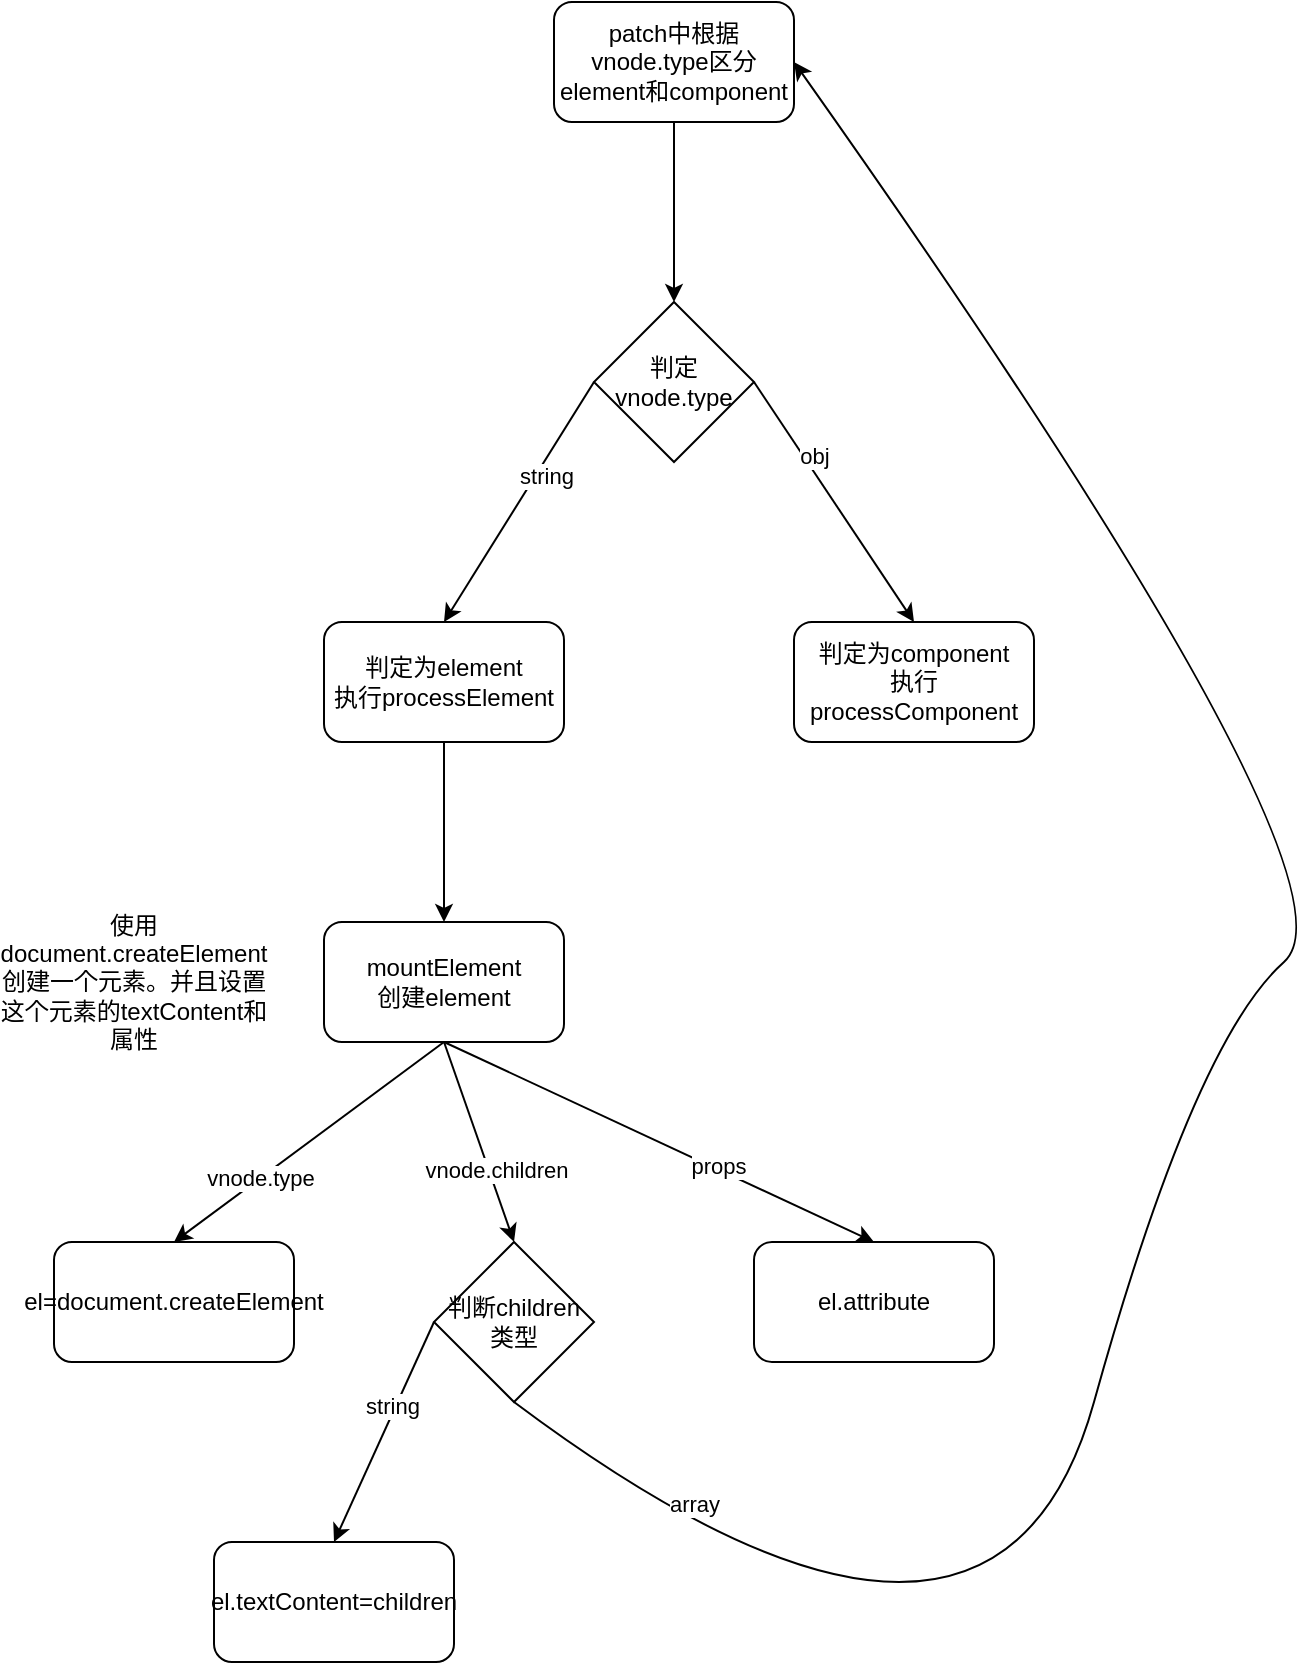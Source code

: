 <mxfile>
    <diagram id="uvuXFtKYoR4kUp4QJEmU" name="第 1 页">
        <mxGraphModel dx="1326" dy="932" grid="1" gridSize="10" guides="1" tooltips="1" connect="1" arrows="1" fold="1" page="1" pageScale="1" pageWidth="827" pageHeight="1169" math="0" shadow="0">
            <root>
                <mxCell id="0"/>
                <mxCell id="1" parent="0"/>
                <mxCell id="12" style="edgeStyle=none;html=1;exitX=0.5;exitY=1;exitDx=0;exitDy=0;entryX=0.5;entryY=0;entryDx=0;entryDy=0;" edge="1" parent="1" source="6" target="7">
                    <mxGeometry relative="1" as="geometry"/>
                </mxCell>
                <mxCell id="6" value="patch中根据vnode.type区分element和component" style="rounded=1;whiteSpace=wrap;html=1;" vertex="1" parent="1">
                    <mxGeometry x="280" y="150" width="120" height="60" as="geometry"/>
                </mxCell>
                <mxCell id="13" style="edgeStyle=none;html=1;exitX=0;exitY=0.5;exitDx=0;exitDy=0;entryX=0.5;entryY=0;entryDx=0;entryDy=0;" edge="1" parent="1" source="7" target="8">
                    <mxGeometry relative="1" as="geometry"/>
                </mxCell>
                <mxCell id="18" value="string" style="edgeLabel;html=1;align=center;verticalAlign=middle;resizable=0;points=[];" vertex="1" connectable="0" parent="13">
                    <mxGeometry x="-0.251" y="4" relative="1" as="geometry">
                        <mxPoint as="offset"/>
                    </mxGeometry>
                </mxCell>
                <mxCell id="14" style="edgeStyle=none;html=1;exitX=1;exitY=0.5;exitDx=0;exitDy=0;entryX=0.5;entryY=0;entryDx=0;entryDy=0;" edge="1" parent="1" source="7" target="9">
                    <mxGeometry relative="1" as="geometry"/>
                </mxCell>
                <mxCell id="19" value="obj" style="edgeLabel;html=1;align=center;verticalAlign=middle;resizable=0;points=[];" vertex="1" connectable="0" parent="14">
                    <mxGeometry x="-0.336" y="4" relative="1" as="geometry">
                        <mxPoint y="-1" as="offset"/>
                    </mxGeometry>
                </mxCell>
                <mxCell id="7" value="判定vnode.type" style="rhombus;whiteSpace=wrap;html=1;" vertex="1" parent="1">
                    <mxGeometry x="300" y="300" width="80" height="80" as="geometry"/>
                </mxCell>
                <mxCell id="15" style="edgeStyle=none;html=1;exitX=0.5;exitY=1;exitDx=0;exitDy=0;entryX=0.5;entryY=0;entryDx=0;entryDy=0;" edge="1" parent="1" source="8" target="10">
                    <mxGeometry relative="1" as="geometry"/>
                </mxCell>
                <mxCell id="8" value="判定为element&lt;br&gt;执行processElement" style="rounded=1;whiteSpace=wrap;html=1;" vertex="1" parent="1">
                    <mxGeometry x="165" y="460" width="120" height="60" as="geometry"/>
                </mxCell>
                <mxCell id="9" value="判定为component&lt;br&gt;执行processComponent" style="rounded=1;whiteSpace=wrap;html=1;" vertex="1" parent="1">
                    <mxGeometry x="400" y="460" width="120" height="60" as="geometry"/>
                </mxCell>
                <mxCell id="21" style="edgeStyle=none;html=1;exitX=0.5;exitY=1;exitDx=0;exitDy=0;entryX=0.5;entryY=0;entryDx=0;entryDy=0;" edge="1" parent="1" source="10" target="20">
                    <mxGeometry relative="1" as="geometry"/>
                </mxCell>
                <mxCell id="22" value="vnode.type" style="edgeLabel;html=1;align=center;verticalAlign=middle;resizable=0;points=[];" vertex="1" connectable="0" parent="21">
                    <mxGeometry x="0.362" y="-1" relative="1" as="geometry">
                        <mxPoint as="offset"/>
                    </mxGeometry>
                </mxCell>
                <mxCell id="24" style="edgeStyle=none;html=1;exitX=0.5;exitY=1;exitDx=0;exitDy=0;entryX=0.5;entryY=0;entryDx=0;entryDy=0;" edge="1" parent="1" source="10" target="29">
                    <mxGeometry relative="1" as="geometry"/>
                </mxCell>
                <mxCell id="25" value="vnode.children" style="edgeLabel;html=1;align=center;verticalAlign=middle;resizable=0;points=[];" vertex="1" connectable="0" parent="24">
                    <mxGeometry x="0.304" y="3" relative="1" as="geometry">
                        <mxPoint as="offset"/>
                    </mxGeometry>
                </mxCell>
                <mxCell id="27" style="edgeStyle=none;html=1;exitX=0.5;exitY=1;exitDx=0;exitDy=0;entryX=0.5;entryY=0;entryDx=0;entryDy=0;" edge="1" parent="1" source="10" target="26">
                    <mxGeometry relative="1" as="geometry"/>
                </mxCell>
                <mxCell id="28" value="props" style="edgeLabel;html=1;align=center;verticalAlign=middle;resizable=0;points=[];" vertex="1" connectable="0" parent="27">
                    <mxGeometry x="0.266" y="2" relative="1" as="geometry">
                        <mxPoint as="offset"/>
                    </mxGeometry>
                </mxCell>
                <mxCell id="10" value="mountElement&lt;br&gt;创建element" style="rounded=1;whiteSpace=wrap;html=1;" vertex="1" parent="1">
                    <mxGeometry x="165" y="610" width="120" height="60" as="geometry"/>
                </mxCell>
                <mxCell id="11" value="使用document.createElement&lt;br&gt;创建一个元素。并且设置这个元素的textContent和属性" style="text;html=1;strokeColor=none;fillColor=none;align=center;verticalAlign=middle;whiteSpace=wrap;rounded=0;" vertex="1" parent="1">
                    <mxGeometry x="40" y="625" width="60" height="30" as="geometry"/>
                </mxCell>
                <mxCell id="20" value="el=document.createElement" style="rounded=1;whiteSpace=wrap;html=1;" vertex="1" parent="1">
                    <mxGeometry x="30" y="770" width="120" height="60" as="geometry"/>
                </mxCell>
                <mxCell id="23" value="el.textContent=children" style="rounded=1;whiteSpace=wrap;html=1;" vertex="1" parent="1">
                    <mxGeometry x="110" y="920" width="120" height="60" as="geometry"/>
                </mxCell>
                <mxCell id="26" value="el.attribute" style="rounded=1;whiteSpace=wrap;html=1;" vertex="1" parent="1">
                    <mxGeometry x="380" y="770" width="120" height="60" as="geometry"/>
                </mxCell>
                <mxCell id="30" style="edgeStyle=none;html=1;exitX=0;exitY=0.5;exitDx=0;exitDy=0;entryX=0.5;entryY=0;entryDx=0;entryDy=0;" edge="1" parent="1" source="29" target="23">
                    <mxGeometry relative="1" as="geometry"/>
                </mxCell>
                <mxCell id="32" value="string" style="edgeLabel;html=1;align=center;verticalAlign=middle;resizable=0;points=[];" vertex="1" connectable="0" parent="30">
                    <mxGeometry x="-0.228" y="-2" relative="1" as="geometry">
                        <mxPoint as="offset"/>
                    </mxGeometry>
                </mxCell>
                <mxCell id="29" value="判断children类型" style="rhombus;whiteSpace=wrap;html=1;" vertex="1" parent="1">
                    <mxGeometry x="220" y="770" width="80" height="80" as="geometry"/>
                </mxCell>
                <mxCell id="37" value="" style="curved=1;endArrow=classic;html=1;exitX=0.5;exitY=1;exitDx=0;exitDy=0;entryX=1;entryY=0.5;entryDx=0;entryDy=0;" edge="1" parent="1" source="29" target="6">
                    <mxGeometry width="50" height="50" relative="1" as="geometry">
                        <mxPoint x="690" y="640" as="sourcePoint"/>
                        <mxPoint x="740" y="590" as="targetPoint"/>
                        <Array as="points">
                            <mxPoint x="500" y="1030"/>
                            <mxPoint x="600" y="670"/>
                            <mxPoint x="690" y="590"/>
                        </Array>
                    </mxGeometry>
                </mxCell>
                <mxCell id="38" value="array" style="edgeLabel;html=1;align=center;verticalAlign=middle;resizable=0;points=[];" vertex="1" connectable="0" parent="37">
                    <mxGeometry x="-0.843" y="13" relative="1" as="geometry">
                        <mxPoint as="offset"/>
                    </mxGeometry>
                </mxCell>
            </root>
        </mxGraphModel>
    </diagram>
</mxfile>